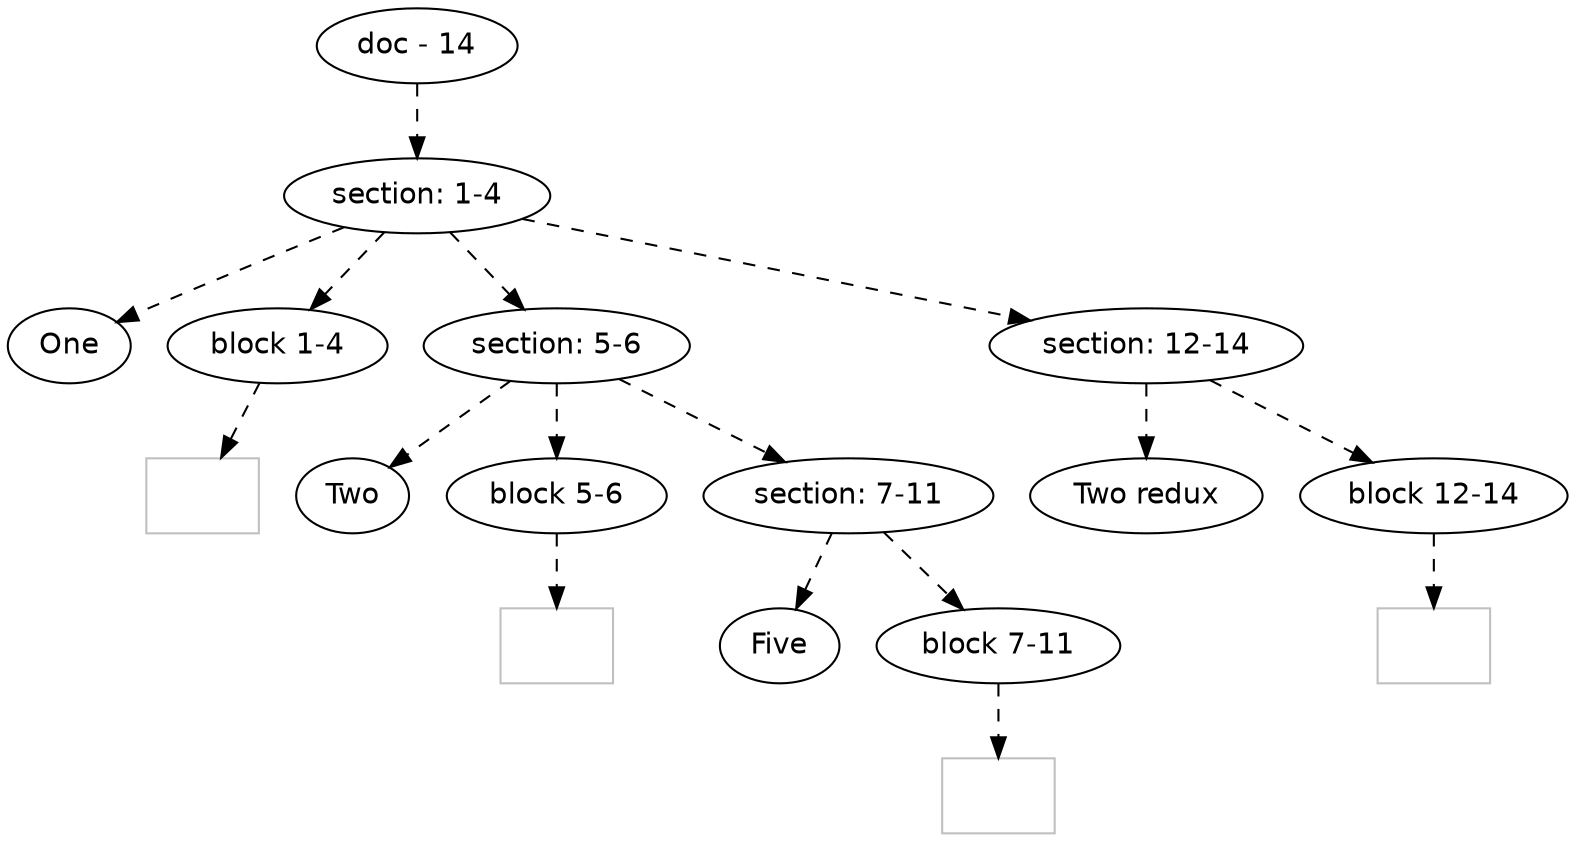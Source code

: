 digraph hierarchy {

node [fontname=Helvetica]
edge [style=dashed]

doc_0 [label="doc - 14"]

doc_0 -> { section_1}
{rank=same; section_1}

section_1 [label="section: 1-4"]

section_1 -> { header_2 block_3 section_4 section_5}
{rank=same; header_2 block_3 section_4 section_5}

header_2 [label="One"]
block_3 [label="block 1-4"]
section_4 [label="section: 5-6"]
section_5 [label="section: 12-14"]


block_3 -> leaf_6
leaf_6  [color=Gray,shape=rectangle,fontname=Inconsolata,label=""]section_4 -> { header_7 block_8 section_9}
{rank=same; header_7 block_8 section_9}

header_7 [label="Two"]
block_8 [label="block 5-6"]
section_9 [label="section: 7-11"]


block_8 -> leaf_10
leaf_10  [color=Gray,shape=rectangle,fontname=Inconsolata,label=""]section_9 -> { header_11 block_12}
{rank=same; header_11 block_12}

header_11 [label="Five"]
block_12 [label="block 7-11"]


block_12 -> leaf_13
leaf_13  [color=Gray,shape=rectangle,fontname=Inconsolata,label=""]section_5 -> { header_14 block_15}
{rank=same; header_14 block_15}

header_14 [label="Two redux"]
block_15 [label="block 12-14"]


block_15 -> leaf_16
leaf_16  [color=Gray,shape=rectangle,fontname=Inconsolata,label=""]
}

